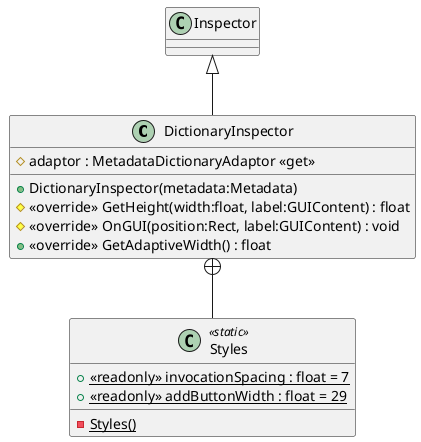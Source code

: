 @startuml
class DictionaryInspector {
    + DictionaryInspector(metadata:Metadata)
    # adaptor : MetadataDictionaryAdaptor <<get>>
    # <<override>> GetHeight(width:float, label:GUIContent) : float
    # <<override>> OnGUI(position:Rect, label:GUIContent) : void
    + <<override>> GetAdaptiveWidth() : float
}
class Styles <<static>> {
    {static} - Styles()
    + {static} <<readonly>> invocationSpacing : float = 7
    + {static} <<readonly>> addButtonWidth : float = 29
}
Inspector <|-- DictionaryInspector
DictionaryInspector +-- Styles
@enduml
